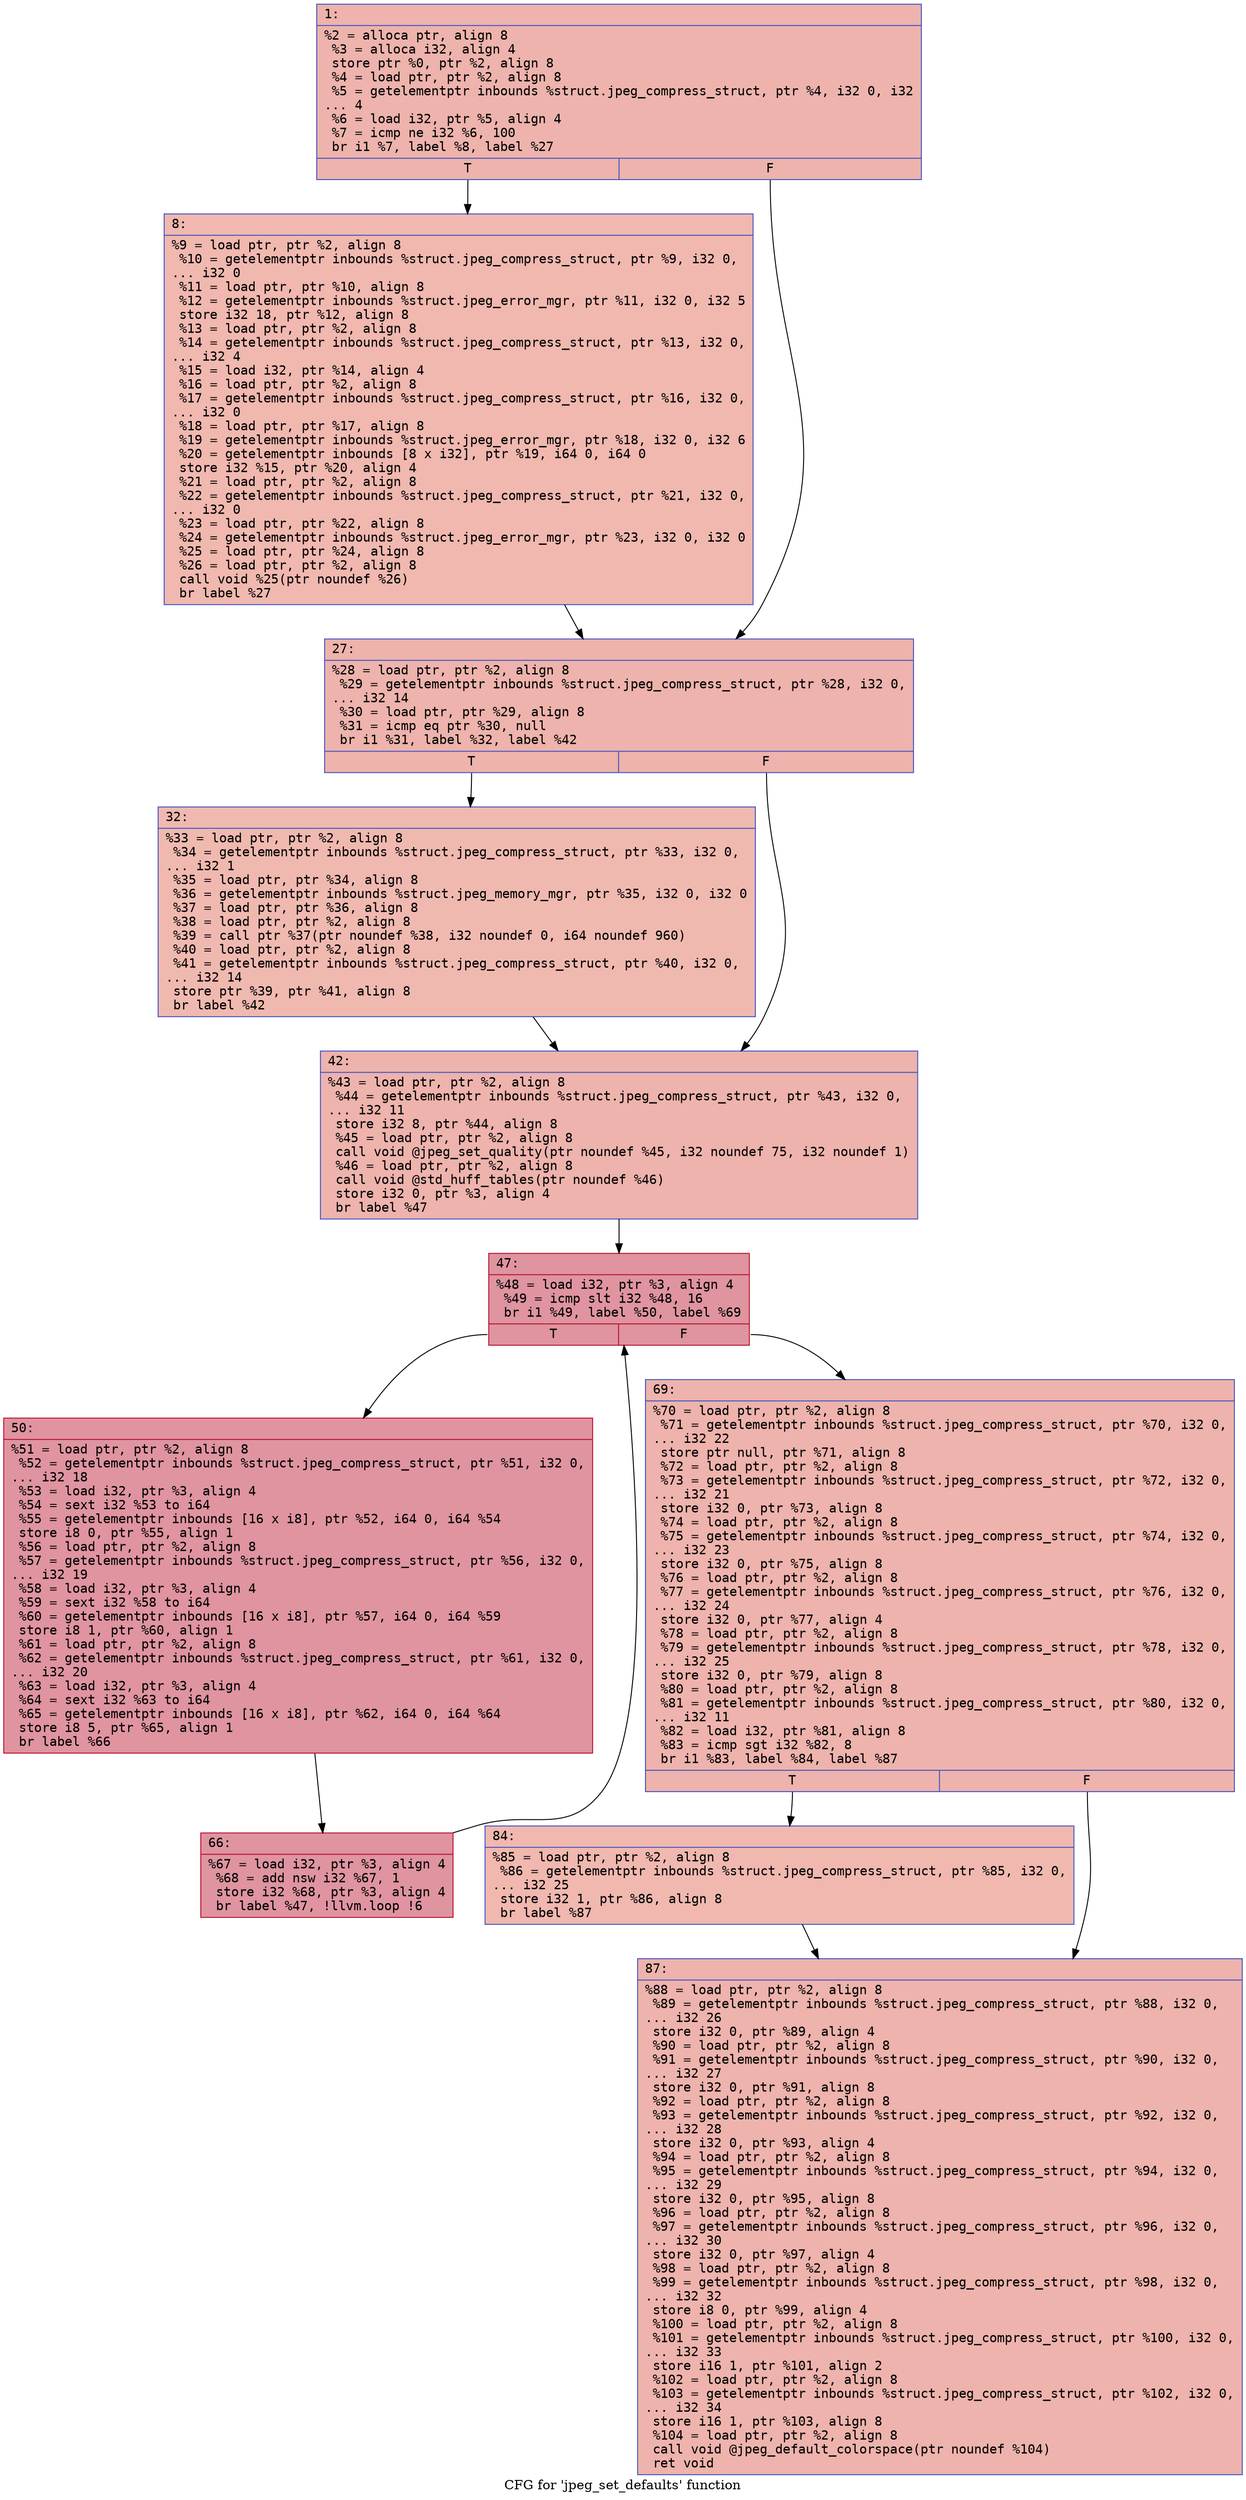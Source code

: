 digraph "CFG for 'jpeg_set_defaults' function" {
	label="CFG for 'jpeg_set_defaults' function";

	Node0x6000025ba7b0 [shape=record,color="#3d50c3ff", style=filled, fillcolor="#d6524470" fontname="Courier",label="{1:\l|  %2 = alloca ptr, align 8\l  %3 = alloca i32, align 4\l  store ptr %0, ptr %2, align 8\l  %4 = load ptr, ptr %2, align 8\l  %5 = getelementptr inbounds %struct.jpeg_compress_struct, ptr %4, i32 0, i32\l... 4\l  %6 = load i32, ptr %5, align 4\l  %7 = icmp ne i32 %6, 100\l  br i1 %7, label %8, label %27\l|{<s0>T|<s1>F}}"];
	Node0x6000025ba7b0:s0 -> Node0x6000025ba800[tooltip="1 -> 8\nProbability 50.00%" ];
	Node0x6000025ba7b0:s1 -> Node0x6000025ba850[tooltip="1 -> 27\nProbability 50.00%" ];
	Node0x6000025ba800 [shape=record,color="#3d50c3ff", style=filled, fillcolor="#dc5d4a70" fontname="Courier",label="{8:\l|  %9 = load ptr, ptr %2, align 8\l  %10 = getelementptr inbounds %struct.jpeg_compress_struct, ptr %9, i32 0,\l... i32 0\l  %11 = load ptr, ptr %10, align 8\l  %12 = getelementptr inbounds %struct.jpeg_error_mgr, ptr %11, i32 0, i32 5\l  store i32 18, ptr %12, align 8\l  %13 = load ptr, ptr %2, align 8\l  %14 = getelementptr inbounds %struct.jpeg_compress_struct, ptr %13, i32 0,\l... i32 4\l  %15 = load i32, ptr %14, align 4\l  %16 = load ptr, ptr %2, align 8\l  %17 = getelementptr inbounds %struct.jpeg_compress_struct, ptr %16, i32 0,\l... i32 0\l  %18 = load ptr, ptr %17, align 8\l  %19 = getelementptr inbounds %struct.jpeg_error_mgr, ptr %18, i32 0, i32 6\l  %20 = getelementptr inbounds [8 x i32], ptr %19, i64 0, i64 0\l  store i32 %15, ptr %20, align 4\l  %21 = load ptr, ptr %2, align 8\l  %22 = getelementptr inbounds %struct.jpeg_compress_struct, ptr %21, i32 0,\l... i32 0\l  %23 = load ptr, ptr %22, align 8\l  %24 = getelementptr inbounds %struct.jpeg_error_mgr, ptr %23, i32 0, i32 0\l  %25 = load ptr, ptr %24, align 8\l  %26 = load ptr, ptr %2, align 8\l  call void %25(ptr noundef %26)\l  br label %27\l}"];
	Node0x6000025ba800 -> Node0x6000025ba850[tooltip="8 -> 27\nProbability 100.00%" ];
	Node0x6000025ba850 [shape=record,color="#3d50c3ff", style=filled, fillcolor="#d6524470" fontname="Courier",label="{27:\l|  %28 = load ptr, ptr %2, align 8\l  %29 = getelementptr inbounds %struct.jpeg_compress_struct, ptr %28, i32 0,\l... i32 14\l  %30 = load ptr, ptr %29, align 8\l  %31 = icmp eq ptr %30, null\l  br i1 %31, label %32, label %42\l|{<s0>T|<s1>F}}"];
	Node0x6000025ba850:s0 -> Node0x6000025ba8a0[tooltip="27 -> 32\nProbability 37.50%" ];
	Node0x6000025ba850:s1 -> Node0x6000025ba8f0[tooltip="27 -> 42\nProbability 62.50%" ];
	Node0x6000025ba8a0 [shape=record,color="#3d50c3ff", style=filled, fillcolor="#de614d70" fontname="Courier",label="{32:\l|  %33 = load ptr, ptr %2, align 8\l  %34 = getelementptr inbounds %struct.jpeg_compress_struct, ptr %33, i32 0,\l... i32 1\l  %35 = load ptr, ptr %34, align 8\l  %36 = getelementptr inbounds %struct.jpeg_memory_mgr, ptr %35, i32 0, i32 0\l  %37 = load ptr, ptr %36, align 8\l  %38 = load ptr, ptr %2, align 8\l  %39 = call ptr %37(ptr noundef %38, i32 noundef 0, i64 noundef 960)\l  %40 = load ptr, ptr %2, align 8\l  %41 = getelementptr inbounds %struct.jpeg_compress_struct, ptr %40, i32 0,\l... i32 14\l  store ptr %39, ptr %41, align 8\l  br label %42\l}"];
	Node0x6000025ba8a0 -> Node0x6000025ba8f0[tooltip="32 -> 42\nProbability 100.00%" ];
	Node0x6000025ba8f0 [shape=record,color="#3d50c3ff", style=filled, fillcolor="#d6524470" fontname="Courier",label="{42:\l|  %43 = load ptr, ptr %2, align 8\l  %44 = getelementptr inbounds %struct.jpeg_compress_struct, ptr %43, i32 0,\l... i32 11\l  store i32 8, ptr %44, align 8\l  %45 = load ptr, ptr %2, align 8\l  call void @jpeg_set_quality(ptr noundef %45, i32 noundef 75, i32 noundef 1)\l  %46 = load ptr, ptr %2, align 8\l  call void @std_huff_tables(ptr noundef %46)\l  store i32 0, ptr %3, align 4\l  br label %47\l}"];
	Node0x6000025ba8f0 -> Node0x6000025ba940[tooltip="42 -> 47\nProbability 100.00%" ];
	Node0x6000025ba940 [shape=record,color="#b70d28ff", style=filled, fillcolor="#b70d2870" fontname="Courier",label="{47:\l|  %48 = load i32, ptr %3, align 4\l  %49 = icmp slt i32 %48, 16\l  br i1 %49, label %50, label %69\l|{<s0>T|<s1>F}}"];
	Node0x6000025ba940:s0 -> Node0x6000025ba990[tooltip="47 -> 50\nProbability 96.88%" ];
	Node0x6000025ba940:s1 -> Node0x6000025baa30[tooltip="47 -> 69\nProbability 3.12%" ];
	Node0x6000025ba990 [shape=record,color="#b70d28ff", style=filled, fillcolor="#b70d2870" fontname="Courier",label="{50:\l|  %51 = load ptr, ptr %2, align 8\l  %52 = getelementptr inbounds %struct.jpeg_compress_struct, ptr %51, i32 0,\l... i32 18\l  %53 = load i32, ptr %3, align 4\l  %54 = sext i32 %53 to i64\l  %55 = getelementptr inbounds [16 x i8], ptr %52, i64 0, i64 %54\l  store i8 0, ptr %55, align 1\l  %56 = load ptr, ptr %2, align 8\l  %57 = getelementptr inbounds %struct.jpeg_compress_struct, ptr %56, i32 0,\l... i32 19\l  %58 = load i32, ptr %3, align 4\l  %59 = sext i32 %58 to i64\l  %60 = getelementptr inbounds [16 x i8], ptr %57, i64 0, i64 %59\l  store i8 1, ptr %60, align 1\l  %61 = load ptr, ptr %2, align 8\l  %62 = getelementptr inbounds %struct.jpeg_compress_struct, ptr %61, i32 0,\l... i32 20\l  %63 = load i32, ptr %3, align 4\l  %64 = sext i32 %63 to i64\l  %65 = getelementptr inbounds [16 x i8], ptr %62, i64 0, i64 %64\l  store i8 5, ptr %65, align 1\l  br label %66\l}"];
	Node0x6000025ba990 -> Node0x6000025ba9e0[tooltip="50 -> 66\nProbability 100.00%" ];
	Node0x6000025ba9e0 [shape=record,color="#b70d28ff", style=filled, fillcolor="#b70d2870" fontname="Courier",label="{66:\l|  %67 = load i32, ptr %3, align 4\l  %68 = add nsw i32 %67, 1\l  store i32 %68, ptr %3, align 4\l  br label %47, !llvm.loop !6\l}"];
	Node0x6000025ba9e0 -> Node0x6000025ba940[tooltip="66 -> 47\nProbability 100.00%" ];
	Node0x6000025baa30 [shape=record,color="#3d50c3ff", style=filled, fillcolor="#d6524470" fontname="Courier",label="{69:\l|  %70 = load ptr, ptr %2, align 8\l  %71 = getelementptr inbounds %struct.jpeg_compress_struct, ptr %70, i32 0,\l... i32 22\l  store ptr null, ptr %71, align 8\l  %72 = load ptr, ptr %2, align 8\l  %73 = getelementptr inbounds %struct.jpeg_compress_struct, ptr %72, i32 0,\l... i32 21\l  store i32 0, ptr %73, align 8\l  %74 = load ptr, ptr %2, align 8\l  %75 = getelementptr inbounds %struct.jpeg_compress_struct, ptr %74, i32 0,\l... i32 23\l  store i32 0, ptr %75, align 8\l  %76 = load ptr, ptr %2, align 8\l  %77 = getelementptr inbounds %struct.jpeg_compress_struct, ptr %76, i32 0,\l... i32 24\l  store i32 0, ptr %77, align 4\l  %78 = load ptr, ptr %2, align 8\l  %79 = getelementptr inbounds %struct.jpeg_compress_struct, ptr %78, i32 0,\l... i32 25\l  store i32 0, ptr %79, align 8\l  %80 = load ptr, ptr %2, align 8\l  %81 = getelementptr inbounds %struct.jpeg_compress_struct, ptr %80, i32 0,\l... i32 11\l  %82 = load i32, ptr %81, align 8\l  %83 = icmp sgt i32 %82, 8\l  br i1 %83, label %84, label %87\l|{<s0>T|<s1>F}}"];
	Node0x6000025baa30:s0 -> Node0x6000025baa80[tooltip="69 -> 84\nProbability 50.00%" ];
	Node0x6000025baa30:s1 -> Node0x6000025baad0[tooltip="69 -> 87\nProbability 50.00%" ];
	Node0x6000025baa80 [shape=record,color="#3d50c3ff", style=filled, fillcolor="#dc5d4a70" fontname="Courier",label="{84:\l|  %85 = load ptr, ptr %2, align 8\l  %86 = getelementptr inbounds %struct.jpeg_compress_struct, ptr %85, i32 0,\l... i32 25\l  store i32 1, ptr %86, align 8\l  br label %87\l}"];
	Node0x6000025baa80 -> Node0x6000025baad0[tooltip="84 -> 87\nProbability 100.00%" ];
	Node0x6000025baad0 [shape=record,color="#3d50c3ff", style=filled, fillcolor="#d6524470" fontname="Courier",label="{87:\l|  %88 = load ptr, ptr %2, align 8\l  %89 = getelementptr inbounds %struct.jpeg_compress_struct, ptr %88, i32 0,\l... i32 26\l  store i32 0, ptr %89, align 4\l  %90 = load ptr, ptr %2, align 8\l  %91 = getelementptr inbounds %struct.jpeg_compress_struct, ptr %90, i32 0,\l... i32 27\l  store i32 0, ptr %91, align 8\l  %92 = load ptr, ptr %2, align 8\l  %93 = getelementptr inbounds %struct.jpeg_compress_struct, ptr %92, i32 0,\l... i32 28\l  store i32 0, ptr %93, align 4\l  %94 = load ptr, ptr %2, align 8\l  %95 = getelementptr inbounds %struct.jpeg_compress_struct, ptr %94, i32 0,\l... i32 29\l  store i32 0, ptr %95, align 8\l  %96 = load ptr, ptr %2, align 8\l  %97 = getelementptr inbounds %struct.jpeg_compress_struct, ptr %96, i32 0,\l... i32 30\l  store i32 0, ptr %97, align 4\l  %98 = load ptr, ptr %2, align 8\l  %99 = getelementptr inbounds %struct.jpeg_compress_struct, ptr %98, i32 0,\l... i32 32\l  store i8 0, ptr %99, align 4\l  %100 = load ptr, ptr %2, align 8\l  %101 = getelementptr inbounds %struct.jpeg_compress_struct, ptr %100, i32 0,\l... i32 33\l  store i16 1, ptr %101, align 2\l  %102 = load ptr, ptr %2, align 8\l  %103 = getelementptr inbounds %struct.jpeg_compress_struct, ptr %102, i32 0,\l... i32 34\l  store i16 1, ptr %103, align 8\l  %104 = load ptr, ptr %2, align 8\l  call void @jpeg_default_colorspace(ptr noundef %104)\l  ret void\l}"];
}
